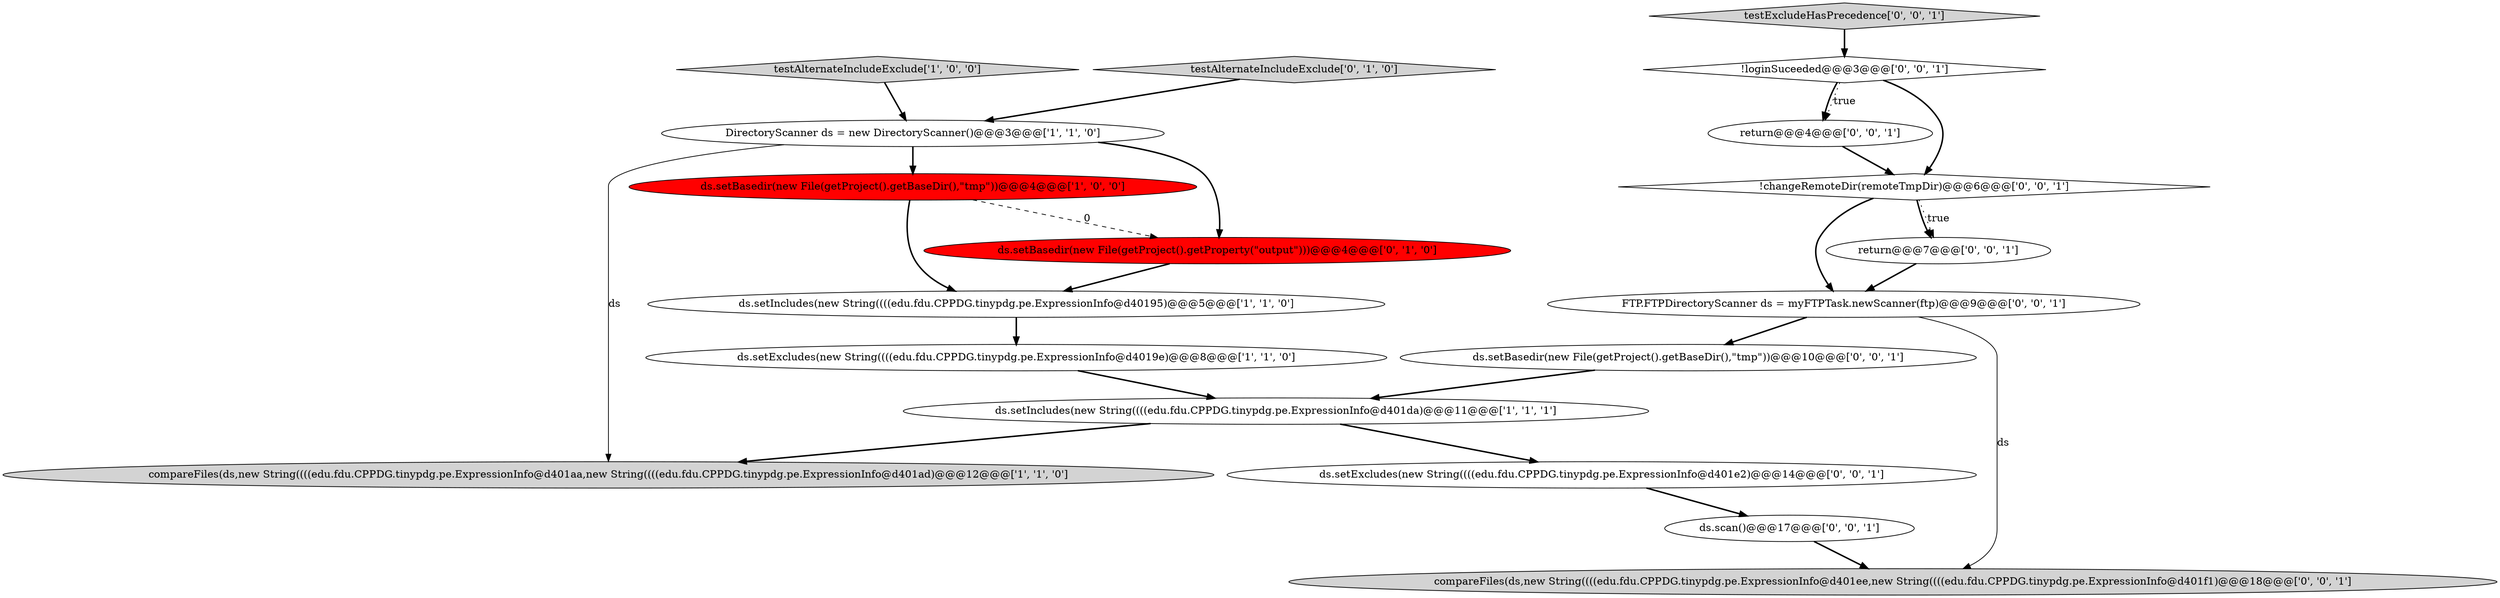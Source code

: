 digraph {
4 [style = filled, label = "testAlternateIncludeExclude['1', '0', '0']", fillcolor = lightgray, shape = diamond image = "AAA0AAABBB1BBB"];
0 [style = filled, label = "ds.setBasedir(new File(getProject().getBaseDir(),\"tmp\"))@@@4@@@['1', '0', '0']", fillcolor = red, shape = ellipse image = "AAA1AAABBB1BBB"];
1 [style = filled, label = "ds.setIncludes(new String((((edu.fdu.CPPDG.tinypdg.pe.ExpressionInfo@d40195)@@@5@@@['1', '1', '0']", fillcolor = white, shape = ellipse image = "AAA0AAABBB1BBB"];
7 [style = filled, label = "ds.setBasedir(new File(getProject().getProperty(\"output\")))@@@4@@@['0', '1', '0']", fillcolor = red, shape = ellipse image = "AAA1AAABBB2BBB"];
2 [style = filled, label = "ds.setIncludes(new String((((edu.fdu.CPPDG.tinypdg.pe.ExpressionInfo@d401da)@@@11@@@['1', '1', '1']", fillcolor = white, shape = ellipse image = "AAA0AAABBB1BBB"];
8 [style = filled, label = "testAlternateIncludeExclude['0', '1', '0']", fillcolor = lightgray, shape = diamond image = "AAA0AAABBB2BBB"];
9 [style = filled, label = "FTP.FTPDirectoryScanner ds = myFTPTask.newScanner(ftp)@@@9@@@['0', '0', '1']", fillcolor = white, shape = ellipse image = "AAA0AAABBB3BBB"];
13 [style = filled, label = "!changeRemoteDir(remoteTmpDir)@@@6@@@['0', '0', '1']", fillcolor = white, shape = diamond image = "AAA0AAABBB3BBB"];
18 [style = filled, label = "ds.setBasedir(new File(getProject().getBaseDir(),\"tmp\"))@@@10@@@['0', '0', '1']", fillcolor = white, shape = ellipse image = "AAA0AAABBB3BBB"];
17 [style = filled, label = "!loginSuceeded@@@3@@@['0', '0', '1']", fillcolor = white, shape = diamond image = "AAA0AAABBB3BBB"];
14 [style = filled, label = "ds.scan()@@@17@@@['0', '0', '1']", fillcolor = white, shape = ellipse image = "AAA0AAABBB3BBB"];
15 [style = filled, label = "return@@@7@@@['0', '0', '1']", fillcolor = white, shape = ellipse image = "AAA0AAABBB3BBB"];
16 [style = filled, label = "testExcludeHasPrecedence['0', '0', '1']", fillcolor = lightgray, shape = diamond image = "AAA0AAABBB3BBB"];
5 [style = filled, label = "DirectoryScanner ds = new DirectoryScanner()@@@3@@@['1', '1', '0']", fillcolor = white, shape = ellipse image = "AAA0AAABBB1BBB"];
3 [style = filled, label = "ds.setExcludes(new String((((edu.fdu.CPPDG.tinypdg.pe.ExpressionInfo@d4019e)@@@8@@@['1', '1', '0']", fillcolor = white, shape = ellipse image = "AAA0AAABBB1BBB"];
6 [style = filled, label = "compareFiles(ds,new String((((edu.fdu.CPPDG.tinypdg.pe.ExpressionInfo@d401aa,new String((((edu.fdu.CPPDG.tinypdg.pe.ExpressionInfo@d401ad)@@@12@@@['1', '1', '0']", fillcolor = lightgray, shape = ellipse image = "AAA0AAABBB1BBB"];
12 [style = filled, label = "ds.setExcludes(new String((((edu.fdu.CPPDG.tinypdg.pe.ExpressionInfo@d401e2)@@@14@@@['0', '0', '1']", fillcolor = white, shape = ellipse image = "AAA0AAABBB3BBB"];
10 [style = filled, label = "compareFiles(ds,new String((((edu.fdu.CPPDG.tinypdg.pe.ExpressionInfo@d401ee,new String((((edu.fdu.CPPDG.tinypdg.pe.ExpressionInfo@d401f1)@@@18@@@['0', '0', '1']", fillcolor = lightgray, shape = ellipse image = "AAA0AAABBB3BBB"];
11 [style = filled, label = "return@@@4@@@['0', '0', '1']", fillcolor = white, shape = ellipse image = "AAA0AAABBB3BBB"];
7->1 [style = bold, label=""];
2->6 [style = bold, label=""];
1->3 [style = bold, label=""];
17->11 [style = dotted, label="true"];
14->10 [style = bold, label=""];
16->17 [style = bold, label=""];
18->2 [style = bold, label=""];
2->12 [style = bold, label=""];
9->18 [style = bold, label=""];
3->2 [style = bold, label=""];
5->0 [style = bold, label=""];
8->5 [style = bold, label=""];
15->9 [style = bold, label=""];
0->1 [style = bold, label=""];
11->13 [style = bold, label=""];
12->14 [style = bold, label=""];
5->7 [style = bold, label=""];
13->15 [style = dotted, label="true"];
17->13 [style = bold, label=""];
13->15 [style = bold, label=""];
13->9 [style = bold, label=""];
9->10 [style = solid, label="ds"];
5->6 [style = solid, label="ds"];
0->7 [style = dashed, label="0"];
4->5 [style = bold, label=""];
17->11 [style = bold, label=""];
}
